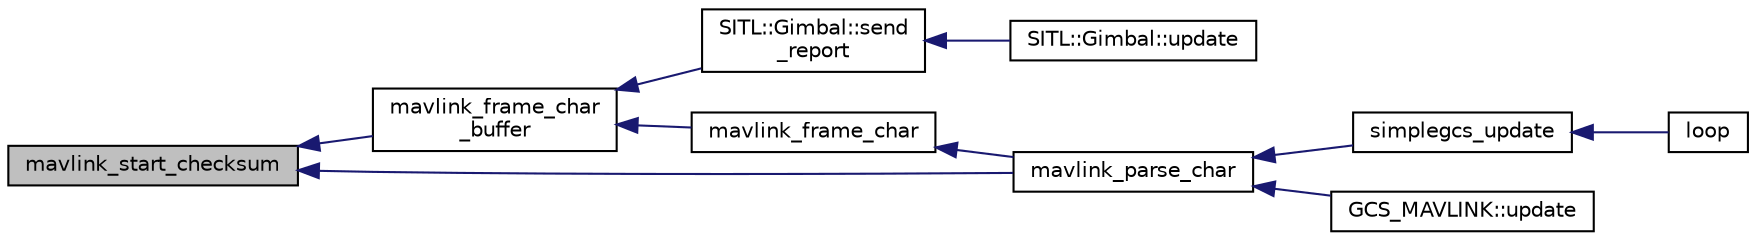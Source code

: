 digraph "mavlink_start_checksum"
{
 // INTERACTIVE_SVG=YES
  edge [fontname="Helvetica",fontsize="10",labelfontname="Helvetica",labelfontsize="10"];
  node [fontname="Helvetica",fontsize="10",shape=record];
  rankdir="LR";
  Node1 [label="mavlink_start_checksum",height=0.2,width=0.4,color="black", fillcolor="grey75", style="filled", fontcolor="black"];
  Node1 -> Node2 [dir="back",color="midnightblue",fontsize="10",style="solid",fontname="Helvetica"];
  Node2 [label="mavlink_frame_char\l_buffer",height=0.2,width=0.4,color="black", fillcolor="white", style="filled",URL="$mavlink__helpers_8h.html#a0e22b58900ea14d70bff3aadb38dbb3d"];
  Node2 -> Node3 [dir="back",color="midnightblue",fontsize="10",style="solid",fontname="Helvetica"];
  Node3 [label="mavlink_frame_char",height=0.2,width=0.4,color="black", fillcolor="white", style="filled",URL="$mavlink__helpers_8h.html#ab9ea03db8cd45ce94b64b508b087ebe6"];
  Node3 -> Node4 [dir="back",color="midnightblue",fontsize="10",style="solid",fontname="Helvetica"];
  Node4 [label="mavlink_parse_char",height=0.2,width=0.4,color="black", fillcolor="white", style="filled",URL="$mavlink__helpers_8h.html#ad91e8323cefc65965574c09e72365d7d"];
  Node4 -> Node5 [dir="back",color="midnightblue",fontsize="10",style="solid",fontname="Helvetica"];
  Node5 [label="simplegcs_update",height=0.2,width=0.4,color="black", fillcolor="white", style="filled",URL="$simplegcs_8h.html#a0e026fc9b23210373846b25cc141486d"];
  Node5 -> Node6 [dir="back",color="midnightblue",fontsize="10",style="solid",fontname="Helvetica"];
  Node6 [label="loop",height=0.2,width=0.4,color="black", fillcolor="white", style="filled",URL="$GCS__Console_2examples_2Console_2Console_8cpp.html#a0b33edabd7f1c4e4a0bf32c67269be2f"];
  Node4 -> Node7 [dir="back",color="midnightblue",fontsize="10",style="solid",fontname="Helvetica"];
  Node7 [label="GCS_MAVLINK::update",height=0.2,width=0.4,color="black", fillcolor="white", style="filled",URL="$classGCS__MAVLINK.html#a289db0d1e6881d61f182e44c5ef6b09e"];
  Node2 -> Node8 [dir="back",color="midnightblue",fontsize="10",style="solid",fontname="Helvetica"];
  Node8 [label="SITL::Gimbal::send\l_report",height=0.2,width=0.4,color="black", fillcolor="white", style="filled",URL="$classSITL_1_1Gimbal.html#a00f906442d0f5303c7270feb21a2792d"];
  Node8 -> Node9 [dir="back",color="midnightblue",fontsize="10",style="solid",fontname="Helvetica"];
  Node9 [label="SITL::Gimbal::update",height=0.2,width=0.4,color="black", fillcolor="white", style="filled",URL="$classSITL_1_1Gimbal.html#a54f32945de787791f9c234ec0976ee6d"];
  Node1 -> Node4 [dir="back",color="midnightblue",fontsize="10",style="solid",fontname="Helvetica"];
}
